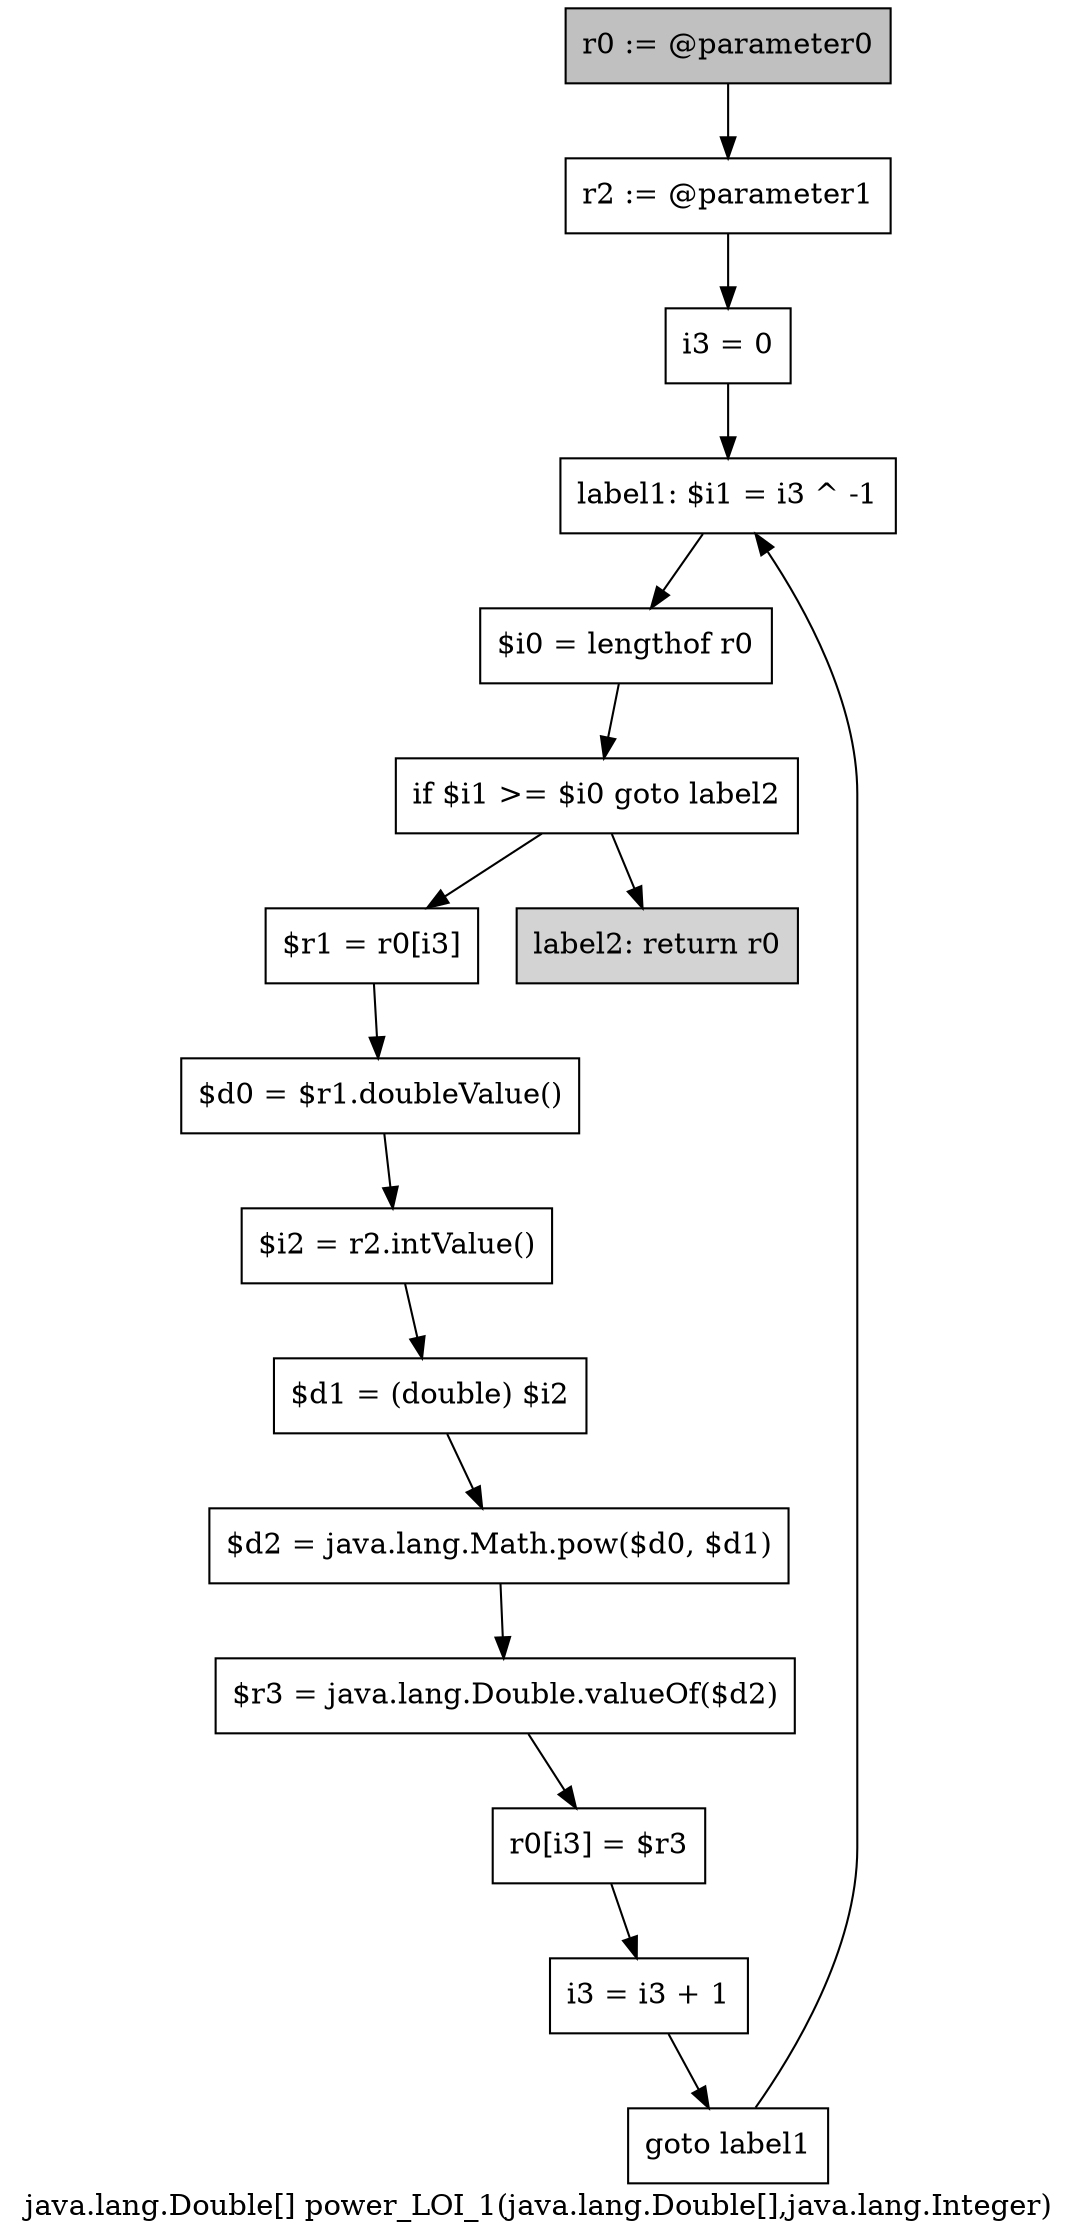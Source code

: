 digraph "java.lang.Double[] power_LOI_1(java.lang.Double[],java.lang.Integer)" {
    label="java.lang.Double[] power_LOI_1(java.lang.Double[],java.lang.Integer)";
    node [shape=box];
    "0" [style=filled,fillcolor=gray,label="r0 := @parameter0",];
    "1" [label="r2 := @parameter1",];
    "0"->"1";
    "2" [label="i3 = 0",];
    "1"->"2";
    "3" [label="label1: $i1 = i3 ^ -1",];
    "2"->"3";
    "4" [label="$i0 = lengthof r0",];
    "3"->"4";
    "5" [label="if $i1 >= $i0 goto label2",];
    "4"->"5";
    "6" [label="$r1 = r0[i3]",];
    "5"->"6";
    "15" [style=filled,fillcolor=lightgray,label="label2: return r0",];
    "5"->"15";
    "7" [label="$d0 = $r1.doubleValue()",];
    "6"->"7";
    "8" [label="$i2 = r2.intValue()",];
    "7"->"8";
    "9" [label="$d1 = (double) $i2",];
    "8"->"9";
    "10" [label="$d2 = java.lang.Math.pow($d0, $d1)",];
    "9"->"10";
    "11" [label="$r3 = java.lang.Double.valueOf($d2)",];
    "10"->"11";
    "12" [label="r0[i3] = $r3",];
    "11"->"12";
    "13" [label="i3 = i3 + 1",];
    "12"->"13";
    "14" [label="goto label1",];
    "13"->"14";
    "14"->"3";
}
